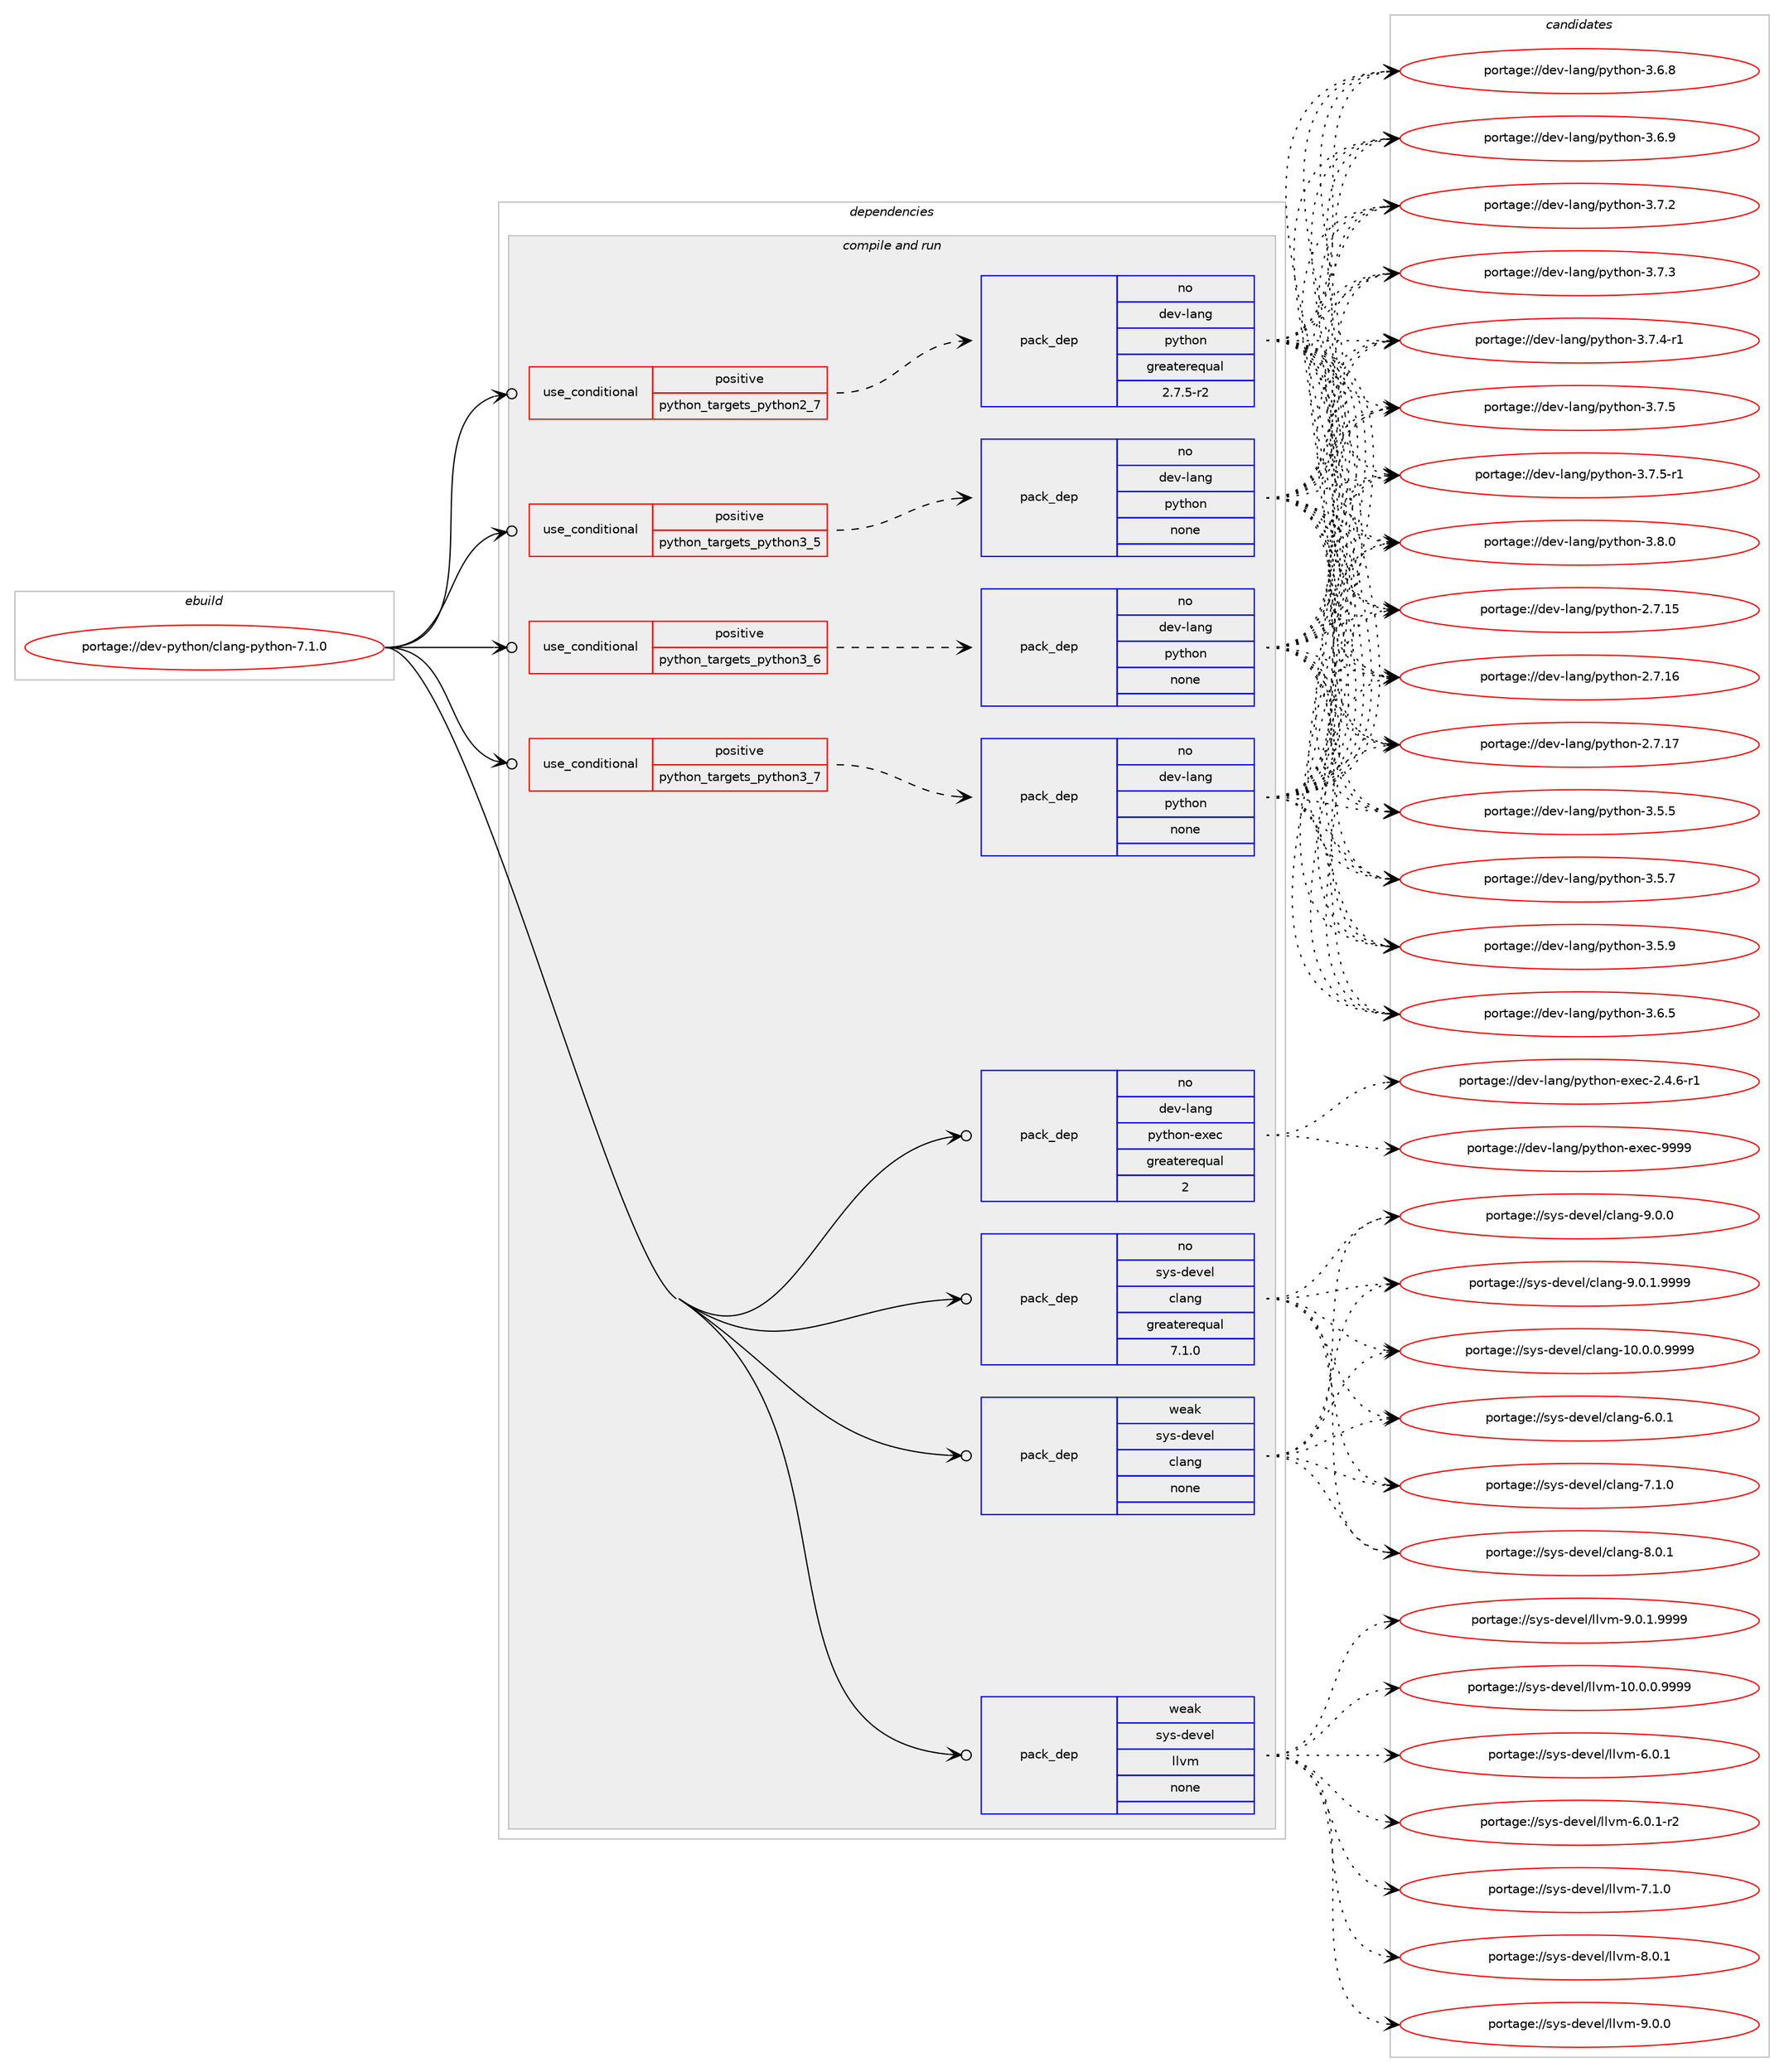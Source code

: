 digraph prolog {

# *************
# Graph options
# *************

newrank=true;
concentrate=true;
compound=true;
graph [rankdir=LR,fontname=Helvetica,fontsize=10,ranksep=1.5];#, ranksep=2.5, nodesep=0.2];
edge  [arrowhead=vee];
node  [fontname=Helvetica,fontsize=10];

# **********
# The ebuild
# **********

subgraph cluster_leftcol {
color=gray;
rank=same;
label=<<i>ebuild</i>>;
id [label="portage://dev-python/clang-python-7.1.0", color=red, width=4, href="../dev-python/clang-python-7.1.0.svg"];
}

# ****************
# The dependencies
# ****************

subgraph cluster_midcol {
color=gray;
label=<<i>dependencies</i>>;
subgraph cluster_compile {
fillcolor="#eeeeee";
style=filled;
label=<<i>compile</i>>;
}
subgraph cluster_compileandrun {
fillcolor="#eeeeee";
style=filled;
label=<<i>compile and run</i>>;
subgraph cond26842 {
dependency133961 [label=<<TABLE BORDER="0" CELLBORDER="1" CELLSPACING="0" CELLPADDING="4"><TR><TD ROWSPAN="3" CELLPADDING="10">use_conditional</TD></TR><TR><TD>positive</TD></TR><TR><TD>python_targets_python2_7</TD></TR></TABLE>>, shape=none, color=red];
subgraph pack103809 {
dependency133962 [label=<<TABLE BORDER="0" CELLBORDER="1" CELLSPACING="0" CELLPADDING="4" WIDTH="220"><TR><TD ROWSPAN="6" CELLPADDING="30">pack_dep</TD></TR><TR><TD WIDTH="110">no</TD></TR><TR><TD>dev-lang</TD></TR><TR><TD>python</TD></TR><TR><TD>greaterequal</TD></TR><TR><TD>2.7.5-r2</TD></TR></TABLE>>, shape=none, color=blue];
}
dependency133961:e -> dependency133962:w [weight=20,style="dashed",arrowhead="vee"];
}
id:e -> dependency133961:w [weight=20,style="solid",arrowhead="odotvee"];
subgraph cond26843 {
dependency133963 [label=<<TABLE BORDER="0" CELLBORDER="1" CELLSPACING="0" CELLPADDING="4"><TR><TD ROWSPAN="3" CELLPADDING="10">use_conditional</TD></TR><TR><TD>positive</TD></TR><TR><TD>python_targets_python3_5</TD></TR></TABLE>>, shape=none, color=red];
subgraph pack103810 {
dependency133964 [label=<<TABLE BORDER="0" CELLBORDER="1" CELLSPACING="0" CELLPADDING="4" WIDTH="220"><TR><TD ROWSPAN="6" CELLPADDING="30">pack_dep</TD></TR><TR><TD WIDTH="110">no</TD></TR><TR><TD>dev-lang</TD></TR><TR><TD>python</TD></TR><TR><TD>none</TD></TR><TR><TD></TD></TR></TABLE>>, shape=none, color=blue];
}
dependency133963:e -> dependency133964:w [weight=20,style="dashed",arrowhead="vee"];
}
id:e -> dependency133963:w [weight=20,style="solid",arrowhead="odotvee"];
subgraph cond26844 {
dependency133965 [label=<<TABLE BORDER="0" CELLBORDER="1" CELLSPACING="0" CELLPADDING="4"><TR><TD ROWSPAN="3" CELLPADDING="10">use_conditional</TD></TR><TR><TD>positive</TD></TR><TR><TD>python_targets_python3_6</TD></TR></TABLE>>, shape=none, color=red];
subgraph pack103811 {
dependency133966 [label=<<TABLE BORDER="0" CELLBORDER="1" CELLSPACING="0" CELLPADDING="4" WIDTH="220"><TR><TD ROWSPAN="6" CELLPADDING="30">pack_dep</TD></TR><TR><TD WIDTH="110">no</TD></TR><TR><TD>dev-lang</TD></TR><TR><TD>python</TD></TR><TR><TD>none</TD></TR><TR><TD></TD></TR></TABLE>>, shape=none, color=blue];
}
dependency133965:e -> dependency133966:w [weight=20,style="dashed",arrowhead="vee"];
}
id:e -> dependency133965:w [weight=20,style="solid",arrowhead="odotvee"];
subgraph cond26845 {
dependency133967 [label=<<TABLE BORDER="0" CELLBORDER="1" CELLSPACING="0" CELLPADDING="4"><TR><TD ROWSPAN="3" CELLPADDING="10">use_conditional</TD></TR><TR><TD>positive</TD></TR><TR><TD>python_targets_python3_7</TD></TR></TABLE>>, shape=none, color=red];
subgraph pack103812 {
dependency133968 [label=<<TABLE BORDER="0" CELLBORDER="1" CELLSPACING="0" CELLPADDING="4" WIDTH="220"><TR><TD ROWSPAN="6" CELLPADDING="30">pack_dep</TD></TR><TR><TD WIDTH="110">no</TD></TR><TR><TD>dev-lang</TD></TR><TR><TD>python</TD></TR><TR><TD>none</TD></TR><TR><TD></TD></TR></TABLE>>, shape=none, color=blue];
}
dependency133967:e -> dependency133968:w [weight=20,style="dashed",arrowhead="vee"];
}
id:e -> dependency133967:w [weight=20,style="solid",arrowhead="odotvee"];
subgraph pack103813 {
dependency133969 [label=<<TABLE BORDER="0" CELLBORDER="1" CELLSPACING="0" CELLPADDING="4" WIDTH="220"><TR><TD ROWSPAN="6" CELLPADDING="30">pack_dep</TD></TR><TR><TD WIDTH="110">no</TD></TR><TR><TD>dev-lang</TD></TR><TR><TD>python-exec</TD></TR><TR><TD>greaterequal</TD></TR><TR><TD>2</TD></TR></TABLE>>, shape=none, color=blue];
}
id:e -> dependency133969:w [weight=20,style="solid",arrowhead="odotvee"];
subgraph pack103814 {
dependency133970 [label=<<TABLE BORDER="0" CELLBORDER="1" CELLSPACING="0" CELLPADDING="4" WIDTH="220"><TR><TD ROWSPAN="6" CELLPADDING="30">pack_dep</TD></TR><TR><TD WIDTH="110">no</TD></TR><TR><TD>sys-devel</TD></TR><TR><TD>clang</TD></TR><TR><TD>greaterequal</TD></TR><TR><TD>7.1.0</TD></TR></TABLE>>, shape=none, color=blue];
}
id:e -> dependency133970:w [weight=20,style="solid",arrowhead="odotvee"];
subgraph pack103815 {
dependency133971 [label=<<TABLE BORDER="0" CELLBORDER="1" CELLSPACING="0" CELLPADDING="4" WIDTH="220"><TR><TD ROWSPAN="6" CELLPADDING="30">pack_dep</TD></TR><TR><TD WIDTH="110">weak</TD></TR><TR><TD>sys-devel</TD></TR><TR><TD>clang</TD></TR><TR><TD>none</TD></TR><TR><TD></TD></TR></TABLE>>, shape=none, color=blue];
}
id:e -> dependency133971:w [weight=20,style="solid",arrowhead="odotvee"];
subgraph pack103816 {
dependency133972 [label=<<TABLE BORDER="0" CELLBORDER="1" CELLSPACING="0" CELLPADDING="4" WIDTH="220"><TR><TD ROWSPAN="6" CELLPADDING="30">pack_dep</TD></TR><TR><TD WIDTH="110">weak</TD></TR><TR><TD>sys-devel</TD></TR><TR><TD>llvm</TD></TR><TR><TD>none</TD></TR><TR><TD></TD></TR></TABLE>>, shape=none, color=blue];
}
id:e -> dependency133972:w [weight=20,style="solid",arrowhead="odotvee"];
}
subgraph cluster_run {
fillcolor="#eeeeee";
style=filled;
label=<<i>run</i>>;
}
}

# **************
# The candidates
# **************

subgraph cluster_choices {
rank=same;
color=gray;
label=<<i>candidates</i>>;

subgraph choice103809 {
color=black;
nodesep=1;
choiceportage10010111845108971101034711212111610411111045504655464953 [label="portage://dev-lang/python-2.7.15", color=red, width=4,href="../dev-lang/python-2.7.15.svg"];
choiceportage10010111845108971101034711212111610411111045504655464954 [label="portage://dev-lang/python-2.7.16", color=red, width=4,href="../dev-lang/python-2.7.16.svg"];
choiceportage10010111845108971101034711212111610411111045504655464955 [label="portage://dev-lang/python-2.7.17", color=red, width=4,href="../dev-lang/python-2.7.17.svg"];
choiceportage100101118451089711010347112121116104111110455146534653 [label="portage://dev-lang/python-3.5.5", color=red, width=4,href="../dev-lang/python-3.5.5.svg"];
choiceportage100101118451089711010347112121116104111110455146534655 [label="portage://dev-lang/python-3.5.7", color=red, width=4,href="../dev-lang/python-3.5.7.svg"];
choiceportage100101118451089711010347112121116104111110455146534657 [label="portage://dev-lang/python-3.5.9", color=red, width=4,href="../dev-lang/python-3.5.9.svg"];
choiceportage100101118451089711010347112121116104111110455146544653 [label="portage://dev-lang/python-3.6.5", color=red, width=4,href="../dev-lang/python-3.6.5.svg"];
choiceportage100101118451089711010347112121116104111110455146544656 [label="portage://dev-lang/python-3.6.8", color=red, width=4,href="../dev-lang/python-3.6.8.svg"];
choiceportage100101118451089711010347112121116104111110455146544657 [label="portage://dev-lang/python-3.6.9", color=red, width=4,href="../dev-lang/python-3.6.9.svg"];
choiceportage100101118451089711010347112121116104111110455146554650 [label="portage://dev-lang/python-3.7.2", color=red, width=4,href="../dev-lang/python-3.7.2.svg"];
choiceportage100101118451089711010347112121116104111110455146554651 [label="portage://dev-lang/python-3.7.3", color=red, width=4,href="../dev-lang/python-3.7.3.svg"];
choiceportage1001011184510897110103471121211161041111104551465546524511449 [label="portage://dev-lang/python-3.7.4-r1", color=red, width=4,href="../dev-lang/python-3.7.4-r1.svg"];
choiceportage100101118451089711010347112121116104111110455146554653 [label="portage://dev-lang/python-3.7.5", color=red, width=4,href="../dev-lang/python-3.7.5.svg"];
choiceportage1001011184510897110103471121211161041111104551465546534511449 [label="portage://dev-lang/python-3.7.5-r1", color=red, width=4,href="../dev-lang/python-3.7.5-r1.svg"];
choiceportage100101118451089711010347112121116104111110455146564648 [label="portage://dev-lang/python-3.8.0", color=red, width=4,href="../dev-lang/python-3.8.0.svg"];
dependency133962:e -> choiceportage10010111845108971101034711212111610411111045504655464953:w [style=dotted,weight="100"];
dependency133962:e -> choiceportage10010111845108971101034711212111610411111045504655464954:w [style=dotted,weight="100"];
dependency133962:e -> choiceportage10010111845108971101034711212111610411111045504655464955:w [style=dotted,weight="100"];
dependency133962:e -> choiceportage100101118451089711010347112121116104111110455146534653:w [style=dotted,weight="100"];
dependency133962:e -> choiceportage100101118451089711010347112121116104111110455146534655:w [style=dotted,weight="100"];
dependency133962:e -> choiceportage100101118451089711010347112121116104111110455146534657:w [style=dotted,weight="100"];
dependency133962:e -> choiceportage100101118451089711010347112121116104111110455146544653:w [style=dotted,weight="100"];
dependency133962:e -> choiceportage100101118451089711010347112121116104111110455146544656:w [style=dotted,weight="100"];
dependency133962:e -> choiceportage100101118451089711010347112121116104111110455146544657:w [style=dotted,weight="100"];
dependency133962:e -> choiceportage100101118451089711010347112121116104111110455146554650:w [style=dotted,weight="100"];
dependency133962:e -> choiceportage100101118451089711010347112121116104111110455146554651:w [style=dotted,weight="100"];
dependency133962:e -> choiceportage1001011184510897110103471121211161041111104551465546524511449:w [style=dotted,weight="100"];
dependency133962:e -> choiceportage100101118451089711010347112121116104111110455146554653:w [style=dotted,weight="100"];
dependency133962:e -> choiceportage1001011184510897110103471121211161041111104551465546534511449:w [style=dotted,weight="100"];
dependency133962:e -> choiceportage100101118451089711010347112121116104111110455146564648:w [style=dotted,weight="100"];
}
subgraph choice103810 {
color=black;
nodesep=1;
choiceportage10010111845108971101034711212111610411111045504655464953 [label="portage://dev-lang/python-2.7.15", color=red, width=4,href="../dev-lang/python-2.7.15.svg"];
choiceportage10010111845108971101034711212111610411111045504655464954 [label="portage://dev-lang/python-2.7.16", color=red, width=4,href="../dev-lang/python-2.7.16.svg"];
choiceportage10010111845108971101034711212111610411111045504655464955 [label="portage://dev-lang/python-2.7.17", color=red, width=4,href="../dev-lang/python-2.7.17.svg"];
choiceportage100101118451089711010347112121116104111110455146534653 [label="portage://dev-lang/python-3.5.5", color=red, width=4,href="../dev-lang/python-3.5.5.svg"];
choiceportage100101118451089711010347112121116104111110455146534655 [label="portage://dev-lang/python-3.5.7", color=red, width=4,href="../dev-lang/python-3.5.7.svg"];
choiceportage100101118451089711010347112121116104111110455146534657 [label="portage://dev-lang/python-3.5.9", color=red, width=4,href="../dev-lang/python-3.5.9.svg"];
choiceportage100101118451089711010347112121116104111110455146544653 [label="portage://dev-lang/python-3.6.5", color=red, width=4,href="../dev-lang/python-3.6.5.svg"];
choiceportage100101118451089711010347112121116104111110455146544656 [label="portage://dev-lang/python-3.6.8", color=red, width=4,href="../dev-lang/python-3.6.8.svg"];
choiceportage100101118451089711010347112121116104111110455146544657 [label="portage://dev-lang/python-3.6.9", color=red, width=4,href="../dev-lang/python-3.6.9.svg"];
choiceportage100101118451089711010347112121116104111110455146554650 [label="portage://dev-lang/python-3.7.2", color=red, width=4,href="../dev-lang/python-3.7.2.svg"];
choiceportage100101118451089711010347112121116104111110455146554651 [label="portage://dev-lang/python-3.7.3", color=red, width=4,href="../dev-lang/python-3.7.3.svg"];
choiceportage1001011184510897110103471121211161041111104551465546524511449 [label="portage://dev-lang/python-3.7.4-r1", color=red, width=4,href="../dev-lang/python-3.7.4-r1.svg"];
choiceportage100101118451089711010347112121116104111110455146554653 [label="portage://dev-lang/python-3.7.5", color=red, width=4,href="../dev-lang/python-3.7.5.svg"];
choiceportage1001011184510897110103471121211161041111104551465546534511449 [label="portage://dev-lang/python-3.7.5-r1", color=red, width=4,href="../dev-lang/python-3.7.5-r1.svg"];
choiceportage100101118451089711010347112121116104111110455146564648 [label="portage://dev-lang/python-3.8.0", color=red, width=4,href="../dev-lang/python-3.8.0.svg"];
dependency133964:e -> choiceportage10010111845108971101034711212111610411111045504655464953:w [style=dotted,weight="100"];
dependency133964:e -> choiceportage10010111845108971101034711212111610411111045504655464954:w [style=dotted,weight="100"];
dependency133964:e -> choiceportage10010111845108971101034711212111610411111045504655464955:w [style=dotted,weight="100"];
dependency133964:e -> choiceportage100101118451089711010347112121116104111110455146534653:w [style=dotted,weight="100"];
dependency133964:e -> choiceportage100101118451089711010347112121116104111110455146534655:w [style=dotted,weight="100"];
dependency133964:e -> choiceportage100101118451089711010347112121116104111110455146534657:w [style=dotted,weight="100"];
dependency133964:e -> choiceportage100101118451089711010347112121116104111110455146544653:w [style=dotted,weight="100"];
dependency133964:e -> choiceportage100101118451089711010347112121116104111110455146544656:w [style=dotted,weight="100"];
dependency133964:e -> choiceportage100101118451089711010347112121116104111110455146544657:w [style=dotted,weight="100"];
dependency133964:e -> choiceportage100101118451089711010347112121116104111110455146554650:w [style=dotted,weight="100"];
dependency133964:e -> choiceportage100101118451089711010347112121116104111110455146554651:w [style=dotted,weight="100"];
dependency133964:e -> choiceportage1001011184510897110103471121211161041111104551465546524511449:w [style=dotted,weight="100"];
dependency133964:e -> choiceportage100101118451089711010347112121116104111110455146554653:w [style=dotted,weight="100"];
dependency133964:e -> choiceportage1001011184510897110103471121211161041111104551465546534511449:w [style=dotted,weight="100"];
dependency133964:e -> choiceportage100101118451089711010347112121116104111110455146564648:w [style=dotted,weight="100"];
}
subgraph choice103811 {
color=black;
nodesep=1;
choiceportage10010111845108971101034711212111610411111045504655464953 [label="portage://dev-lang/python-2.7.15", color=red, width=4,href="../dev-lang/python-2.7.15.svg"];
choiceportage10010111845108971101034711212111610411111045504655464954 [label="portage://dev-lang/python-2.7.16", color=red, width=4,href="../dev-lang/python-2.7.16.svg"];
choiceportage10010111845108971101034711212111610411111045504655464955 [label="portage://dev-lang/python-2.7.17", color=red, width=4,href="../dev-lang/python-2.7.17.svg"];
choiceportage100101118451089711010347112121116104111110455146534653 [label="portage://dev-lang/python-3.5.5", color=red, width=4,href="../dev-lang/python-3.5.5.svg"];
choiceportage100101118451089711010347112121116104111110455146534655 [label="portage://dev-lang/python-3.5.7", color=red, width=4,href="../dev-lang/python-3.5.7.svg"];
choiceportage100101118451089711010347112121116104111110455146534657 [label="portage://dev-lang/python-3.5.9", color=red, width=4,href="../dev-lang/python-3.5.9.svg"];
choiceportage100101118451089711010347112121116104111110455146544653 [label="portage://dev-lang/python-3.6.5", color=red, width=4,href="../dev-lang/python-3.6.5.svg"];
choiceportage100101118451089711010347112121116104111110455146544656 [label="portage://dev-lang/python-3.6.8", color=red, width=4,href="../dev-lang/python-3.6.8.svg"];
choiceportage100101118451089711010347112121116104111110455146544657 [label="portage://dev-lang/python-3.6.9", color=red, width=4,href="../dev-lang/python-3.6.9.svg"];
choiceportage100101118451089711010347112121116104111110455146554650 [label="portage://dev-lang/python-3.7.2", color=red, width=4,href="../dev-lang/python-3.7.2.svg"];
choiceportage100101118451089711010347112121116104111110455146554651 [label="portage://dev-lang/python-3.7.3", color=red, width=4,href="../dev-lang/python-3.7.3.svg"];
choiceportage1001011184510897110103471121211161041111104551465546524511449 [label="portage://dev-lang/python-3.7.4-r1", color=red, width=4,href="../dev-lang/python-3.7.4-r1.svg"];
choiceportage100101118451089711010347112121116104111110455146554653 [label="portage://dev-lang/python-3.7.5", color=red, width=4,href="../dev-lang/python-3.7.5.svg"];
choiceportage1001011184510897110103471121211161041111104551465546534511449 [label="portage://dev-lang/python-3.7.5-r1", color=red, width=4,href="../dev-lang/python-3.7.5-r1.svg"];
choiceportage100101118451089711010347112121116104111110455146564648 [label="portage://dev-lang/python-3.8.0", color=red, width=4,href="../dev-lang/python-3.8.0.svg"];
dependency133966:e -> choiceportage10010111845108971101034711212111610411111045504655464953:w [style=dotted,weight="100"];
dependency133966:e -> choiceportage10010111845108971101034711212111610411111045504655464954:w [style=dotted,weight="100"];
dependency133966:e -> choiceportage10010111845108971101034711212111610411111045504655464955:w [style=dotted,weight="100"];
dependency133966:e -> choiceportage100101118451089711010347112121116104111110455146534653:w [style=dotted,weight="100"];
dependency133966:e -> choiceportage100101118451089711010347112121116104111110455146534655:w [style=dotted,weight="100"];
dependency133966:e -> choiceportage100101118451089711010347112121116104111110455146534657:w [style=dotted,weight="100"];
dependency133966:e -> choiceportage100101118451089711010347112121116104111110455146544653:w [style=dotted,weight="100"];
dependency133966:e -> choiceportage100101118451089711010347112121116104111110455146544656:w [style=dotted,weight="100"];
dependency133966:e -> choiceportage100101118451089711010347112121116104111110455146544657:w [style=dotted,weight="100"];
dependency133966:e -> choiceportage100101118451089711010347112121116104111110455146554650:w [style=dotted,weight="100"];
dependency133966:e -> choiceportage100101118451089711010347112121116104111110455146554651:w [style=dotted,weight="100"];
dependency133966:e -> choiceportage1001011184510897110103471121211161041111104551465546524511449:w [style=dotted,weight="100"];
dependency133966:e -> choiceportage100101118451089711010347112121116104111110455146554653:w [style=dotted,weight="100"];
dependency133966:e -> choiceportage1001011184510897110103471121211161041111104551465546534511449:w [style=dotted,weight="100"];
dependency133966:e -> choiceportage100101118451089711010347112121116104111110455146564648:w [style=dotted,weight="100"];
}
subgraph choice103812 {
color=black;
nodesep=1;
choiceportage10010111845108971101034711212111610411111045504655464953 [label="portage://dev-lang/python-2.7.15", color=red, width=4,href="../dev-lang/python-2.7.15.svg"];
choiceportage10010111845108971101034711212111610411111045504655464954 [label="portage://dev-lang/python-2.7.16", color=red, width=4,href="../dev-lang/python-2.7.16.svg"];
choiceportage10010111845108971101034711212111610411111045504655464955 [label="portage://dev-lang/python-2.7.17", color=red, width=4,href="../dev-lang/python-2.7.17.svg"];
choiceportage100101118451089711010347112121116104111110455146534653 [label="portage://dev-lang/python-3.5.5", color=red, width=4,href="../dev-lang/python-3.5.5.svg"];
choiceportage100101118451089711010347112121116104111110455146534655 [label="portage://dev-lang/python-3.5.7", color=red, width=4,href="../dev-lang/python-3.5.7.svg"];
choiceportage100101118451089711010347112121116104111110455146534657 [label="portage://dev-lang/python-3.5.9", color=red, width=4,href="../dev-lang/python-3.5.9.svg"];
choiceportage100101118451089711010347112121116104111110455146544653 [label="portage://dev-lang/python-3.6.5", color=red, width=4,href="../dev-lang/python-3.6.5.svg"];
choiceportage100101118451089711010347112121116104111110455146544656 [label="portage://dev-lang/python-3.6.8", color=red, width=4,href="../dev-lang/python-3.6.8.svg"];
choiceportage100101118451089711010347112121116104111110455146544657 [label="portage://dev-lang/python-3.6.9", color=red, width=4,href="../dev-lang/python-3.6.9.svg"];
choiceportage100101118451089711010347112121116104111110455146554650 [label="portage://dev-lang/python-3.7.2", color=red, width=4,href="../dev-lang/python-3.7.2.svg"];
choiceportage100101118451089711010347112121116104111110455146554651 [label="portage://dev-lang/python-3.7.3", color=red, width=4,href="../dev-lang/python-3.7.3.svg"];
choiceportage1001011184510897110103471121211161041111104551465546524511449 [label="portage://dev-lang/python-3.7.4-r1", color=red, width=4,href="../dev-lang/python-3.7.4-r1.svg"];
choiceportage100101118451089711010347112121116104111110455146554653 [label="portage://dev-lang/python-3.7.5", color=red, width=4,href="../dev-lang/python-3.7.5.svg"];
choiceportage1001011184510897110103471121211161041111104551465546534511449 [label="portage://dev-lang/python-3.7.5-r1", color=red, width=4,href="../dev-lang/python-3.7.5-r1.svg"];
choiceportage100101118451089711010347112121116104111110455146564648 [label="portage://dev-lang/python-3.8.0", color=red, width=4,href="../dev-lang/python-3.8.0.svg"];
dependency133968:e -> choiceportage10010111845108971101034711212111610411111045504655464953:w [style=dotted,weight="100"];
dependency133968:e -> choiceportage10010111845108971101034711212111610411111045504655464954:w [style=dotted,weight="100"];
dependency133968:e -> choiceportage10010111845108971101034711212111610411111045504655464955:w [style=dotted,weight="100"];
dependency133968:e -> choiceportage100101118451089711010347112121116104111110455146534653:w [style=dotted,weight="100"];
dependency133968:e -> choiceportage100101118451089711010347112121116104111110455146534655:w [style=dotted,weight="100"];
dependency133968:e -> choiceportage100101118451089711010347112121116104111110455146534657:w [style=dotted,weight="100"];
dependency133968:e -> choiceportage100101118451089711010347112121116104111110455146544653:w [style=dotted,weight="100"];
dependency133968:e -> choiceportage100101118451089711010347112121116104111110455146544656:w [style=dotted,weight="100"];
dependency133968:e -> choiceportage100101118451089711010347112121116104111110455146544657:w [style=dotted,weight="100"];
dependency133968:e -> choiceportage100101118451089711010347112121116104111110455146554650:w [style=dotted,weight="100"];
dependency133968:e -> choiceportage100101118451089711010347112121116104111110455146554651:w [style=dotted,weight="100"];
dependency133968:e -> choiceportage1001011184510897110103471121211161041111104551465546524511449:w [style=dotted,weight="100"];
dependency133968:e -> choiceportage100101118451089711010347112121116104111110455146554653:w [style=dotted,weight="100"];
dependency133968:e -> choiceportage1001011184510897110103471121211161041111104551465546534511449:w [style=dotted,weight="100"];
dependency133968:e -> choiceportage100101118451089711010347112121116104111110455146564648:w [style=dotted,weight="100"];
}
subgraph choice103813 {
color=black;
nodesep=1;
choiceportage10010111845108971101034711212111610411111045101120101994550465246544511449 [label="portage://dev-lang/python-exec-2.4.6-r1", color=red, width=4,href="../dev-lang/python-exec-2.4.6-r1.svg"];
choiceportage10010111845108971101034711212111610411111045101120101994557575757 [label="portage://dev-lang/python-exec-9999", color=red, width=4,href="../dev-lang/python-exec-9999.svg"];
dependency133969:e -> choiceportage10010111845108971101034711212111610411111045101120101994550465246544511449:w [style=dotted,weight="100"];
dependency133969:e -> choiceportage10010111845108971101034711212111610411111045101120101994557575757:w [style=dotted,weight="100"];
}
subgraph choice103814 {
color=black;
nodesep=1;
choiceportage11512111545100101118101108479910897110103454948464846484657575757 [label="portage://sys-devel/clang-10.0.0.9999", color=red, width=4,href="../sys-devel/clang-10.0.0.9999.svg"];
choiceportage11512111545100101118101108479910897110103455446484649 [label="portage://sys-devel/clang-6.0.1", color=red, width=4,href="../sys-devel/clang-6.0.1.svg"];
choiceportage11512111545100101118101108479910897110103455546494648 [label="portage://sys-devel/clang-7.1.0", color=red, width=4,href="../sys-devel/clang-7.1.0.svg"];
choiceportage11512111545100101118101108479910897110103455646484649 [label="portage://sys-devel/clang-8.0.1", color=red, width=4,href="../sys-devel/clang-8.0.1.svg"];
choiceportage11512111545100101118101108479910897110103455746484648 [label="portage://sys-devel/clang-9.0.0", color=red, width=4,href="../sys-devel/clang-9.0.0.svg"];
choiceportage115121115451001011181011084799108971101034557464846494657575757 [label="portage://sys-devel/clang-9.0.1.9999", color=red, width=4,href="../sys-devel/clang-9.0.1.9999.svg"];
dependency133970:e -> choiceportage11512111545100101118101108479910897110103454948464846484657575757:w [style=dotted,weight="100"];
dependency133970:e -> choiceportage11512111545100101118101108479910897110103455446484649:w [style=dotted,weight="100"];
dependency133970:e -> choiceportage11512111545100101118101108479910897110103455546494648:w [style=dotted,weight="100"];
dependency133970:e -> choiceportage11512111545100101118101108479910897110103455646484649:w [style=dotted,weight="100"];
dependency133970:e -> choiceportage11512111545100101118101108479910897110103455746484648:w [style=dotted,weight="100"];
dependency133970:e -> choiceportage115121115451001011181011084799108971101034557464846494657575757:w [style=dotted,weight="100"];
}
subgraph choice103815 {
color=black;
nodesep=1;
choiceportage11512111545100101118101108479910897110103454948464846484657575757 [label="portage://sys-devel/clang-10.0.0.9999", color=red, width=4,href="../sys-devel/clang-10.0.0.9999.svg"];
choiceportage11512111545100101118101108479910897110103455446484649 [label="portage://sys-devel/clang-6.0.1", color=red, width=4,href="../sys-devel/clang-6.0.1.svg"];
choiceportage11512111545100101118101108479910897110103455546494648 [label="portage://sys-devel/clang-7.1.0", color=red, width=4,href="../sys-devel/clang-7.1.0.svg"];
choiceportage11512111545100101118101108479910897110103455646484649 [label="portage://sys-devel/clang-8.0.1", color=red, width=4,href="../sys-devel/clang-8.0.1.svg"];
choiceportage11512111545100101118101108479910897110103455746484648 [label="portage://sys-devel/clang-9.0.0", color=red, width=4,href="../sys-devel/clang-9.0.0.svg"];
choiceportage115121115451001011181011084799108971101034557464846494657575757 [label="portage://sys-devel/clang-9.0.1.9999", color=red, width=4,href="../sys-devel/clang-9.0.1.9999.svg"];
dependency133971:e -> choiceportage11512111545100101118101108479910897110103454948464846484657575757:w [style=dotted,weight="100"];
dependency133971:e -> choiceportage11512111545100101118101108479910897110103455446484649:w [style=dotted,weight="100"];
dependency133971:e -> choiceportage11512111545100101118101108479910897110103455546494648:w [style=dotted,weight="100"];
dependency133971:e -> choiceportage11512111545100101118101108479910897110103455646484649:w [style=dotted,weight="100"];
dependency133971:e -> choiceportage11512111545100101118101108479910897110103455746484648:w [style=dotted,weight="100"];
dependency133971:e -> choiceportage115121115451001011181011084799108971101034557464846494657575757:w [style=dotted,weight="100"];
}
subgraph choice103816 {
color=black;
nodesep=1;
choiceportage1151211154510010111810110847108108118109454948464846484657575757 [label="portage://sys-devel/llvm-10.0.0.9999", color=red, width=4,href="../sys-devel/llvm-10.0.0.9999.svg"];
choiceportage1151211154510010111810110847108108118109455446484649 [label="portage://sys-devel/llvm-6.0.1", color=red, width=4,href="../sys-devel/llvm-6.0.1.svg"];
choiceportage11512111545100101118101108471081081181094554464846494511450 [label="portage://sys-devel/llvm-6.0.1-r2", color=red, width=4,href="../sys-devel/llvm-6.0.1-r2.svg"];
choiceportage1151211154510010111810110847108108118109455546494648 [label="portage://sys-devel/llvm-7.1.0", color=red, width=4,href="../sys-devel/llvm-7.1.0.svg"];
choiceportage1151211154510010111810110847108108118109455646484649 [label="portage://sys-devel/llvm-8.0.1", color=red, width=4,href="../sys-devel/llvm-8.0.1.svg"];
choiceportage1151211154510010111810110847108108118109455746484648 [label="portage://sys-devel/llvm-9.0.0", color=red, width=4,href="../sys-devel/llvm-9.0.0.svg"];
choiceportage11512111545100101118101108471081081181094557464846494657575757 [label="portage://sys-devel/llvm-9.0.1.9999", color=red, width=4,href="../sys-devel/llvm-9.0.1.9999.svg"];
dependency133972:e -> choiceportage1151211154510010111810110847108108118109454948464846484657575757:w [style=dotted,weight="100"];
dependency133972:e -> choiceportage1151211154510010111810110847108108118109455446484649:w [style=dotted,weight="100"];
dependency133972:e -> choiceportage11512111545100101118101108471081081181094554464846494511450:w [style=dotted,weight="100"];
dependency133972:e -> choiceportage1151211154510010111810110847108108118109455546494648:w [style=dotted,weight="100"];
dependency133972:e -> choiceportage1151211154510010111810110847108108118109455646484649:w [style=dotted,weight="100"];
dependency133972:e -> choiceportage1151211154510010111810110847108108118109455746484648:w [style=dotted,weight="100"];
dependency133972:e -> choiceportage11512111545100101118101108471081081181094557464846494657575757:w [style=dotted,weight="100"];
}
}

}
